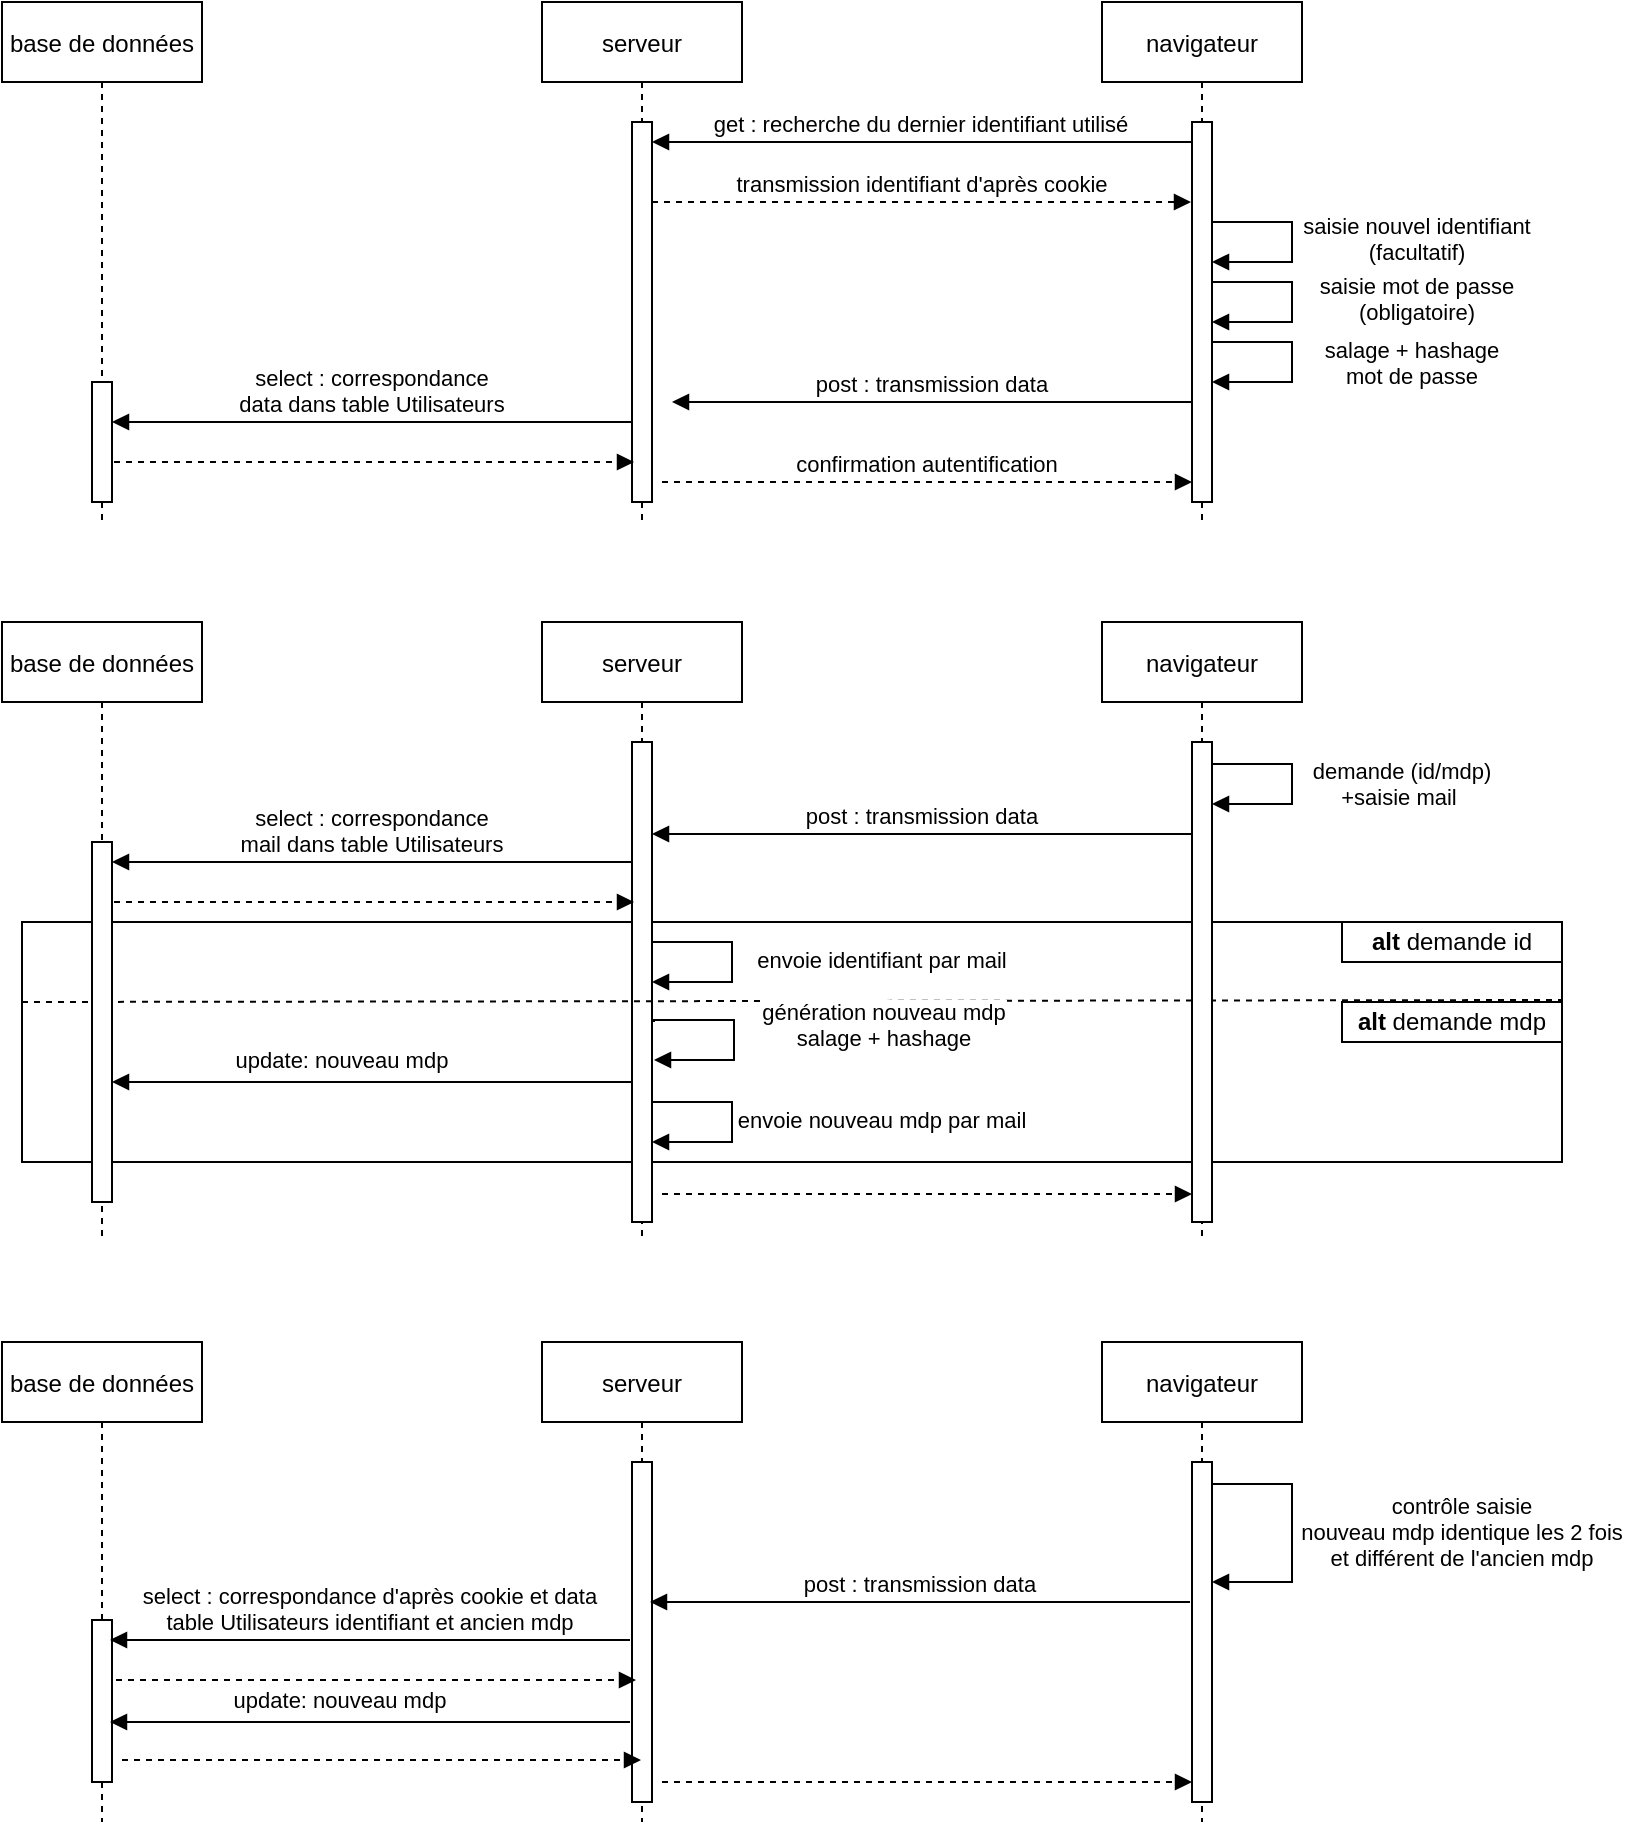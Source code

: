 <mxfile version="20.4.1" type="device"><diagram id="kgpKYQtTHZ0yAKxKKP6v" name="Page-1"><mxGraphModel dx="1102" dy="582" grid="1" gridSize="10" guides="1" tooltips="1" connect="1" arrows="1" fold="1" page="1" pageScale="1" pageWidth="850" pageHeight="1100" math="0" shadow="0"><root><mxCell id="0"/><mxCell id="1" parent="0"/><mxCell id="NTqrP_KU55ZML2MA89KV-25" value="" style="whiteSpace=wrap;html=1;" vertex="1" parent="1"><mxGeometry x="40" y="530" width="770" height="120" as="geometry"/></mxCell><mxCell id="3nuBFxr9cyL0pnOWT2aG-1" value="serveur" style="shape=umlLifeline;perimeter=lifelinePerimeter;container=1;collapsible=0;recursiveResize=0;rounded=0;shadow=0;strokeWidth=1;" parent="1" vertex="1"><mxGeometry x="300" y="70" width="100" height="260" as="geometry"/></mxCell><mxCell id="3nuBFxr9cyL0pnOWT2aG-2" value="" style="points=[];perimeter=orthogonalPerimeter;rounded=0;shadow=0;strokeWidth=1;" parent="3nuBFxr9cyL0pnOWT2aG-1" vertex="1"><mxGeometry x="45" y="60" width="10" height="190" as="geometry"/></mxCell><mxCell id="NTqrP_KU55ZML2MA89KV-8" value="get : recherche du dernier identifiant utilisé" style="verticalAlign=bottom;endArrow=block;shadow=0;strokeWidth=1;" edge="1" parent="3nuBFxr9cyL0pnOWT2aG-1"><mxGeometry relative="1" as="geometry"><mxPoint x="324.5" y="70" as="sourcePoint"/><Array as="points"><mxPoint x="245" y="70"/></Array><mxPoint x="55" y="70" as="targetPoint"/></mxGeometry></mxCell><mxCell id="3nuBFxr9cyL0pnOWT2aG-5" value="navigateur" style="shape=umlLifeline;perimeter=lifelinePerimeter;container=1;collapsible=0;recursiveResize=0;rounded=0;shadow=0;strokeWidth=1;fontStyle=0" parent="1" vertex="1"><mxGeometry x="580" y="70" width="100" height="260" as="geometry"/></mxCell><mxCell id="3nuBFxr9cyL0pnOWT2aG-6" value="" style="points=[];perimeter=orthogonalPerimeter;rounded=0;shadow=0;strokeWidth=1;" parent="3nuBFxr9cyL0pnOWT2aG-5" vertex="1"><mxGeometry x="45" y="60" width="10" height="190" as="geometry"/></mxCell><mxCell id="noQ_w3CTk7I1VBR_WaT--3" value="saisie nouvel identifiant&#10;(facultatif)" style="verticalAlign=bottom;endArrow=block;shadow=0;strokeWidth=1;edgeStyle=orthogonalEdgeStyle;rounded=0;" parent="3nuBFxr9cyL0pnOWT2aG-5" edge="1" target="3nuBFxr9cyL0pnOWT2aG-6"><mxGeometry x="0.245" y="65" relative="1" as="geometry"><mxPoint x="55" y="110" as="sourcePoint"/><mxPoint x="55" y="136" as="targetPoint"/><Array as="points"><mxPoint x="95" y="110"/><mxPoint x="95" y="130"/></Array><mxPoint x="65" y="-61" as="offset"/></mxGeometry></mxCell><mxCell id="NTqrP_KU55ZML2MA89KV-7" value="salage + hashage&#10;mot de passe" style="verticalAlign=bottom;endArrow=block;shadow=0;strokeWidth=1;edgeStyle=orthogonalEdgeStyle;rounded=0;spacing=6;" edge="1" parent="3nuBFxr9cyL0pnOWT2aG-5"><mxGeometry x="0.2" y="61" relative="1" as="geometry"><mxPoint x="55" y="170" as="sourcePoint"/><mxPoint x="55" y="190" as="targetPoint"/><Array as="points"><mxPoint x="95" y="170"/><mxPoint x="95" y="190"/></Array><mxPoint x="60" y="-51" as="offset"/></mxGeometry></mxCell><mxCell id="NTqrP_KU55ZML2MA89KV-6" value="saisie mot de passe&#10;(obligatoire)" style="verticalAlign=bottom;endArrow=block;shadow=0;strokeWidth=1;edgeStyle=orthogonalEdgeStyle;rounded=0;" edge="1" parent="3nuBFxr9cyL0pnOWT2aG-5"><mxGeometry x="0.245" y="65" relative="1" as="geometry"><mxPoint x="55" y="140" as="sourcePoint"/><mxPoint x="55" y="160" as="targetPoint"/><Array as="points"><mxPoint x="95" y="140"/><mxPoint x="95" y="160"/></Array><mxPoint x="65" y="-61" as="offset"/></mxGeometry></mxCell><mxCell id="3nuBFxr9cyL0pnOWT2aG-8" value="transmission identifiant d'après cookie" style="verticalAlign=bottom;endArrow=block;shadow=0;strokeWidth=1;dashed=1;" parent="1" source="3nuBFxr9cyL0pnOWT2aG-2" edge="1"><mxGeometry relative="1" as="geometry"><mxPoint x="520" y="170" as="sourcePoint"/><Array as="points"><mxPoint x="545" y="170"/></Array><mxPoint x="624.5" y="170" as="targetPoint"/></mxGeometry></mxCell><mxCell id="noQ_w3CTk7I1VBR_WaT--11" value="confirmation autentification" style="verticalAlign=bottom;endArrow=block;entryX=0;entryY=0;shadow=0;strokeWidth=1;dashed=1;" parent="1" edge="1"><mxGeometry relative="1" as="geometry"><mxPoint x="360" y="310" as="sourcePoint"/><mxPoint x="625" y="310.0" as="targetPoint"/><Array as="points"><mxPoint x="550" y="310"/></Array></mxGeometry></mxCell><mxCell id="NTqrP_KU55ZML2MA89KV-2" value="base de données" style="shape=umlLifeline;perimeter=lifelinePerimeter;container=1;collapsible=0;recursiveResize=0;rounded=0;shadow=0;strokeWidth=1;" vertex="1" parent="1"><mxGeometry x="30" y="70" width="100" height="260" as="geometry"/></mxCell><mxCell id="NTqrP_KU55ZML2MA89KV-3" value="" style="points=[];perimeter=orthogonalPerimeter;rounded=0;shadow=0;strokeWidth=1;" vertex="1" parent="NTqrP_KU55ZML2MA89KV-2"><mxGeometry x="45" y="190" width="10" height="60" as="geometry"/></mxCell><mxCell id="noQ_w3CTk7I1VBR_WaT--10" value="post : transmission data" style="verticalAlign=bottom;endArrow=block;shadow=0;strokeWidth=1;" parent="1" edge="1"><mxGeometry relative="1" as="geometry"><mxPoint x="625" y="270" as="sourcePoint"/><mxPoint x="365" y="270" as="targetPoint"/><Array as="points"><mxPoint x="550.5" y="270"/><mxPoint x="510.5" y="270"/></Array></mxGeometry></mxCell><mxCell id="NTqrP_KU55ZML2MA89KV-9" value="" style="verticalAlign=bottom;endArrow=block;shadow=0;strokeWidth=1;dashed=1;" edge="1" parent="1"><mxGeometry relative="1" as="geometry"><mxPoint x="86" y="300" as="sourcePoint"/><mxPoint x="346" y="300" as="targetPoint"/><Array as="points"><mxPoint x="231.5" y="300"/><mxPoint x="271.5" y="300"/></Array></mxGeometry></mxCell><mxCell id="NTqrP_KU55ZML2MA89KV-4" value="select : correspondance&#10; data dans table Utilisateurs " style="verticalAlign=bottom;endArrow=block;shadow=0;strokeWidth=1;" edge="1" parent="1"><mxGeometry relative="1" as="geometry"><mxPoint x="345" y="280" as="sourcePoint"/><mxPoint x="85" y="280" as="targetPoint"/><Array as="points"><mxPoint x="270.5" y="280"/><mxPoint x="230.5" y="280"/></Array></mxGeometry></mxCell><mxCell id="NTqrP_KU55ZML2MA89KV-10" value="serveur" style="shape=umlLifeline;perimeter=lifelinePerimeter;container=1;collapsible=0;recursiveResize=0;rounded=0;shadow=0;strokeWidth=1;" vertex="1" parent="1"><mxGeometry x="300" y="380" width="100" height="310" as="geometry"/></mxCell><mxCell id="NTqrP_KU55ZML2MA89KV-11" value="" style="points=[];perimeter=orthogonalPerimeter;rounded=0;shadow=0;strokeWidth=1;" vertex="1" parent="NTqrP_KU55ZML2MA89KV-10"><mxGeometry x="45" y="60" width="10" height="240" as="geometry"/></mxCell><mxCell id="NTqrP_KU55ZML2MA89KV-27" value="envoie identifiant par mail" style="verticalAlign=bottom;endArrow=block;shadow=0;strokeWidth=1;edgeStyle=orthogonalEdgeStyle;rounded=0;spacing=-6;" edge="1" parent="NTqrP_KU55ZML2MA89KV-10"><mxGeometry x="0.01" y="75" relative="1" as="geometry"><mxPoint x="55" y="161" as="sourcePoint"/><mxPoint x="55" y="180" as="targetPoint"/><Array as="points"><mxPoint x="95" y="160"/><mxPoint x="95" y="180"/></Array><mxPoint as="offset"/></mxGeometry></mxCell><mxCell id="NTqrP_KU55ZML2MA89KV-29" value="" style="verticalAlign=bottom;endArrow=none;shadow=0;strokeWidth=1;dashed=1;endFill=0;entryX=1;entryY=0.325;entryDx=0;entryDy=0;entryPerimeter=0;" edge="1" parent="NTqrP_KU55ZML2MA89KV-10" target="NTqrP_KU55ZML2MA89KV-25"><mxGeometry x="0.207" y="-100" relative="1" as="geometry"><mxPoint x="-260" y="190" as="sourcePoint"/><mxPoint x="165" y="190.0" as="targetPoint"/><Array as="points"/><mxPoint as="offset"/></mxGeometry></mxCell><mxCell id="NTqrP_KU55ZML2MA89KV-32" value="update: nouveau mdp" style="verticalAlign=bottom;endArrow=block;shadow=0;strokeWidth=1;spacing=-6;" edge="1" parent="NTqrP_KU55ZML2MA89KV-10"><mxGeometry x="0.115" y="-10" relative="1" as="geometry"><mxPoint x="45" y="230" as="sourcePoint"/><mxPoint x="-215" y="230" as="targetPoint"/><Array as="points"><mxPoint x="-29.5" y="230"/><mxPoint x="-69.5" y="230"/></Array><mxPoint as="offset"/></mxGeometry></mxCell><mxCell id="NTqrP_KU55ZML2MA89KV-13" value="navigateur" style="shape=umlLifeline;perimeter=lifelinePerimeter;container=1;collapsible=0;recursiveResize=0;rounded=0;shadow=0;strokeWidth=1;fontStyle=0" vertex="1" parent="1"><mxGeometry x="580" y="380" width="100" height="310" as="geometry"/></mxCell><mxCell id="NTqrP_KU55ZML2MA89KV-14" value="" style="points=[];perimeter=orthogonalPerimeter;rounded=0;shadow=0;strokeWidth=1;" vertex="1" parent="NTqrP_KU55ZML2MA89KV-13"><mxGeometry x="45" y="60" width="10" height="240" as="geometry"/></mxCell><mxCell id="NTqrP_KU55ZML2MA89KV-15" value="demande (id/mdp)&#10;+saisie mail " style="verticalAlign=bottom;endArrow=block;shadow=0;strokeWidth=1;edgeStyle=orthogonalEdgeStyle;rounded=0;spacing=-5;" edge="1" parent="NTqrP_KU55ZML2MA89KV-13"><mxGeometry x="0.18" y="55" relative="1" as="geometry"><mxPoint x="55" y="72" as="sourcePoint"/><mxPoint x="55" y="91" as="targetPoint"/><Array as="points"><mxPoint x="95" y="71"/><mxPoint x="95" y="91"/></Array><mxPoint as="offset"/></mxGeometry></mxCell><mxCell id="NTqrP_KU55ZML2MA89KV-19" value="" style="verticalAlign=bottom;endArrow=block;shadow=0;strokeWidth=1;dashed=1;" edge="1" parent="1"><mxGeometry x="0.057" y="-30" relative="1" as="geometry"><mxPoint x="360" y="666" as="sourcePoint"/><mxPoint x="625" y="666" as="targetPoint"/><Array as="points"><mxPoint x="540" y="666"/></Array><mxPoint as="offset"/></mxGeometry></mxCell><mxCell id="NTqrP_KU55ZML2MA89KV-20" value="base de données" style="shape=umlLifeline;perimeter=lifelinePerimeter;container=1;collapsible=0;recursiveResize=0;rounded=0;shadow=0;strokeWidth=1;" vertex="1" parent="1"><mxGeometry x="30" y="380" width="100" height="310" as="geometry"/></mxCell><mxCell id="NTqrP_KU55ZML2MA89KV-21" value="" style="points=[];perimeter=orthogonalPerimeter;rounded=0;shadow=0;strokeWidth=1;" vertex="1" parent="NTqrP_KU55ZML2MA89KV-20"><mxGeometry x="45" y="110" width="10" height="180" as="geometry"/></mxCell><mxCell id="NTqrP_KU55ZML2MA89KV-22" value="post : transmission data" style="verticalAlign=bottom;endArrow=block;shadow=0;strokeWidth=1;exitX=0.5;exitY=0.192;exitDx=0;exitDy=0;exitPerimeter=0;startSize=6;sourcePerimeterSpacing=0;" edge="1" parent="1"><mxGeometry relative="1" as="geometry"><mxPoint x="625" y="486" as="sourcePoint"/><mxPoint x="355" y="486" as="targetPoint"/><Array as="points"><mxPoint x="540.5" y="486"/><mxPoint x="500.5" y="486"/></Array></mxGeometry></mxCell><mxCell id="NTqrP_KU55ZML2MA89KV-23" value="" style="verticalAlign=bottom;endArrow=block;shadow=0;strokeWidth=1;dashed=1;" edge="1" parent="1"><mxGeometry relative="1" as="geometry"><mxPoint x="86" y="520" as="sourcePoint"/><mxPoint x="346" y="520" as="targetPoint"/><Array as="points"><mxPoint x="231.5" y="520"/><mxPoint x="271.5" y="520"/></Array></mxGeometry></mxCell><mxCell id="NTqrP_KU55ZML2MA89KV-24" value="select : correspondance&#10; mail dans table Utilisateurs " style="verticalAlign=bottom;endArrow=block;shadow=0;strokeWidth=1;" edge="1" parent="1"><mxGeometry relative="1" as="geometry"><mxPoint x="345" y="500" as="sourcePoint"/><mxPoint x="85" y="500" as="targetPoint"/><Array as="points"><mxPoint x="270.5" y="500"/><mxPoint x="230.5" y="500"/></Array></mxGeometry></mxCell><mxCell id="NTqrP_KU55ZML2MA89KV-26" value="&lt;b&gt;alt&lt;/b&gt; demande id" style="whiteSpace=wrap;html=1;" vertex="1" parent="1"><mxGeometry x="700" y="530" width="110" height="20" as="geometry"/></mxCell><mxCell id="NTqrP_KU55ZML2MA89KV-28" value="&lt;b&gt;alt&lt;/b&gt; demande mdp" style="whiteSpace=wrap;html=1;" vertex="1" parent="1"><mxGeometry x="700" y="570" width="110" height="20" as="geometry"/></mxCell><mxCell id="NTqrP_KU55ZML2MA89KV-30" value="génération nouveau mdp&#10;salage + hashage" style="verticalAlign=bottom;endArrow=block;shadow=0;strokeWidth=1;edgeStyle=orthogonalEdgeStyle;rounded=0;spacing=-6;" edge="1" parent="1"><mxGeometry x="0.01" y="75" relative="1" as="geometry"><mxPoint x="356" y="580" as="sourcePoint"/><mxPoint x="356" y="599" as="targetPoint"/><Array as="points"><mxPoint x="396" y="579"/><mxPoint x="396" y="599"/></Array><mxPoint as="offset"/></mxGeometry></mxCell><mxCell id="NTqrP_KU55ZML2MA89KV-31" style="edgeStyle=none;rounded=0;orthogonalLoop=1;jettySize=auto;html=1;exitX=0.5;exitY=1;exitDx=0;exitDy=0;dashed=1;endArrow=none;endFill=0;" edge="1" parent="1" source="NTqrP_KU55ZML2MA89KV-26" target="NTqrP_KU55ZML2MA89KV-26"><mxGeometry relative="1" as="geometry"/></mxCell><mxCell id="NTqrP_KU55ZML2MA89KV-34" value="envoie nouveau mdp par mail" style="verticalAlign=bottom;endArrow=block;shadow=0;strokeWidth=1;edgeStyle=orthogonalEdgeStyle;rounded=0;spacing=-6;" edge="1" parent="1"><mxGeometry x="0.01" y="75" relative="1" as="geometry"><mxPoint x="355" y="621" as="sourcePoint"/><mxPoint x="355" y="640" as="targetPoint"/><Array as="points"><mxPoint x="395" y="620"/><mxPoint x="395" y="640"/></Array><mxPoint as="offset"/></mxGeometry></mxCell><mxCell id="NTqrP_KU55ZML2MA89KV-39" value="serveur" style="shape=umlLifeline;perimeter=lifelinePerimeter;container=1;collapsible=0;recursiveResize=0;rounded=0;shadow=0;strokeWidth=1;" vertex="1" parent="1"><mxGeometry x="300" y="740" width="100" height="240" as="geometry"/></mxCell><mxCell id="NTqrP_KU55ZML2MA89KV-40" value="" style="points=[];perimeter=orthogonalPerimeter;rounded=0;shadow=0;strokeWidth=1;" vertex="1" parent="NTqrP_KU55ZML2MA89KV-39"><mxGeometry x="45" y="60" width="10" height="170" as="geometry"/></mxCell><mxCell id="NTqrP_KU55ZML2MA89KV-44" value="navigateur" style="shape=umlLifeline;perimeter=lifelinePerimeter;container=1;collapsible=0;recursiveResize=0;rounded=0;shadow=0;strokeWidth=1;fontStyle=0" vertex="1" parent="1"><mxGeometry x="580" y="740" width="100" height="240" as="geometry"/></mxCell><mxCell id="NTqrP_KU55ZML2MA89KV-45" value="" style="points=[];perimeter=orthogonalPerimeter;rounded=0;shadow=0;strokeWidth=1;" vertex="1" parent="NTqrP_KU55ZML2MA89KV-44"><mxGeometry x="45" y="60" width="10" height="170" as="geometry"/></mxCell><mxCell id="NTqrP_KU55ZML2MA89KV-46" value="contrôle saisie&#10;nouveau mdp identique les 2 fois&#10;et différent de l'ancien mdp" style="verticalAlign=bottom;endArrow=block;shadow=0;strokeWidth=1;edgeStyle=orthogonalEdgeStyle;rounded=0;spacing=-5;" edge="1" parent="NTqrP_KU55ZML2MA89KV-44" target="NTqrP_KU55ZML2MA89KV-45"><mxGeometry x="0.231" y="85" relative="1" as="geometry"><mxPoint x="55" y="72" as="sourcePoint"/><mxPoint x="55" y="91" as="targetPoint"/><Array as="points"><mxPoint x="55" y="71"/><mxPoint x="95" y="71"/><mxPoint x="95" y="120"/></Array><mxPoint as="offset"/></mxGeometry></mxCell><mxCell id="NTqrP_KU55ZML2MA89KV-47" value="" style="verticalAlign=bottom;endArrow=block;shadow=0;strokeWidth=1;dashed=1;" edge="1" parent="1"><mxGeometry x="0.057" y="-30" relative="1" as="geometry"><mxPoint x="360" y="960" as="sourcePoint"/><mxPoint x="625" y="960" as="targetPoint"/><Array as="points"><mxPoint x="540" y="960"/></Array><mxPoint as="offset"/></mxGeometry></mxCell><mxCell id="NTqrP_KU55ZML2MA89KV-48" value="base de données" style="shape=umlLifeline;perimeter=lifelinePerimeter;container=1;collapsible=0;recursiveResize=0;rounded=0;shadow=0;strokeWidth=1;" vertex="1" parent="1"><mxGeometry x="30" y="740" width="100" height="240" as="geometry"/></mxCell><mxCell id="NTqrP_KU55ZML2MA89KV-49" value="" style="points=[];perimeter=orthogonalPerimeter;rounded=0;shadow=0;strokeWidth=1;" vertex="1" parent="NTqrP_KU55ZML2MA89KV-48"><mxGeometry x="45" y="139" width="10" height="81" as="geometry"/></mxCell><mxCell id="NTqrP_KU55ZML2MA89KV-50" value="post : transmission data" style="verticalAlign=bottom;endArrow=block;shadow=0;strokeWidth=1;exitX=0.5;exitY=0.192;exitDx=0;exitDy=0;exitPerimeter=0;startSize=6;sourcePerimeterSpacing=0;" edge="1" parent="1"><mxGeometry relative="1" as="geometry"><mxPoint x="624" y="870" as="sourcePoint"/><mxPoint x="354" y="870" as="targetPoint"/><Array as="points"><mxPoint x="539.5" y="870"/><mxPoint x="499.5" y="870"/></Array></mxGeometry></mxCell><mxCell id="NTqrP_KU55ZML2MA89KV-51" value="" style="verticalAlign=bottom;endArrow=block;shadow=0;strokeWidth=1;dashed=1;" edge="1" parent="1"><mxGeometry relative="1" as="geometry"><mxPoint x="87" y="909" as="sourcePoint"/><mxPoint x="347" y="909" as="targetPoint"/><Array as="points"><mxPoint x="232.5" y="909"/><mxPoint x="272.5" y="909"/></Array></mxGeometry></mxCell><mxCell id="NTqrP_KU55ZML2MA89KV-52" value="select : correspondance d'après cookie et data&#10;table Utilisateurs identifiant et ancien mdp" style="verticalAlign=bottom;endArrow=block;shadow=0;strokeWidth=1;" edge="1" parent="1"><mxGeometry relative="1" as="geometry"><mxPoint x="344" y="889" as="sourcePoint"/><mxPoint x="84" y="889" as="targetPoint"/><Array as="points"><mxPoint x="269.5" y="889"/><mxPoint x="229.5" y="889"/></Array></mxGeometry></mxCell><mxCell id="NTqrP_KU55ZML2MA89KV-43" value="update: nouveau mdp" style="verticalAlign=bottom;endArrow=block;shadow=0;strokeWidth=1;spacing=-6;" edge="1" parent="1"><mxGeometry x="0.115" y="-10" relative="1" as="geometry"><mxPoint x="344" y="930" as="sourcePoint"/><mxPoint x="84" y="930" as="targetPoint"/><Array as="points"><mxPoint x="269.5" y="930"/><mxPoint x="229.5" y="930"/></Array><mxPoint as="offset"/></mxGeometry></mxCell><mxCell id="NTqrP_KU55ZML2MA89KV-61" value="" style="verticalAlign=bottom;endArrow=block;shadow=0;strokeWidth=1;dashed=1;" edge="1" parent="1" target="NTqrP_KU55ZML2MA89KV-39"><mxGeometry x="0.057" y="-30" relative="1" as="geometry"><mxPoint x="90" y="949" as="sourcePoint"/><mxPoint x="355" y="949" as="targetPoint"/><Array as="points"><mxPoint x="270" y="949"/></Array><mxPoint as="offset"/></mxGeometry></mxCell></root></mxGraphModel></diagram></mxfile>